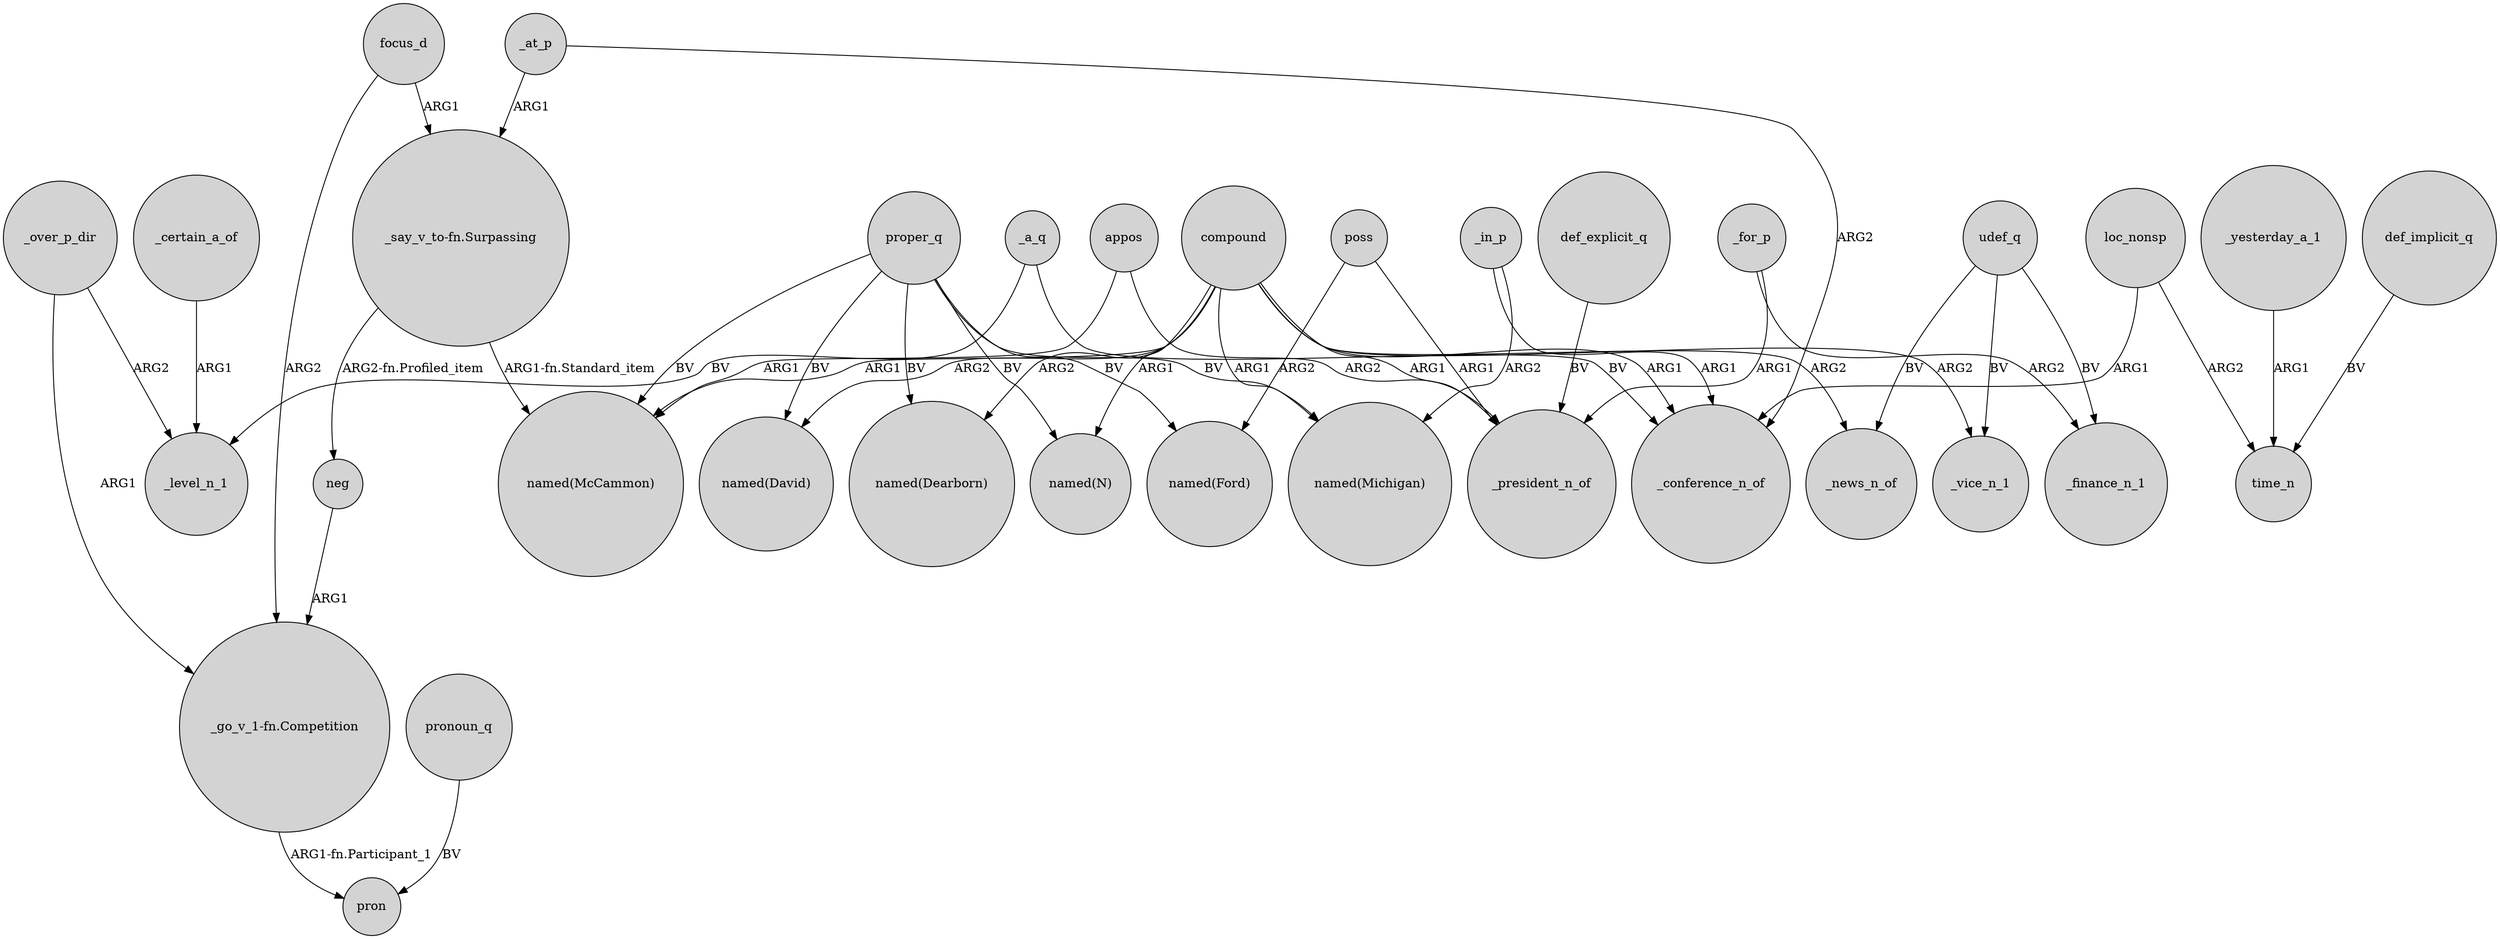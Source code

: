 digraph {
	node [shape=circle style=filled]
	_certain_a_of -> _level_n_1 [label=ARG1]
	proper_q -> "named(Michigan)" [label=BV]
	_over_p_dir -> "_go_v_1-fn.Competition" [label=ARG1]
	appos -> _president_n_of [label=ARG2]
	proper_q -> "named(N)" [label=BV]
	udef_q -> _news_n_of [label=BV]
	neg -> "_go_v_1-fn.Competition" [label=ARG1]
	udef_q -> _finance_n_1 [label=BV]
	compound -> "named(N)" [label=ARG1]
	proper_q -> "named(Ford)" [label=BV]
	compound -> "named(McCammon)" [label=ARG1]
	compound -> "named(Michigan)" [label=ARG1]
	compound -> "named(Dearborn)" [label=ARG2]
	focus_d -> "_go_v_1-fn.Competition" [label=ARG2]
	_yesterday_a_1 -> time_n [label=ARG1]
	proper_q -> "named(McCammon)" [label=BV]
	poss -> _president_n_of [label=ARG1]
	_for_p -> _finance_n_1 [label=ARG2]
	pronoun_q -> pron [label=BV]
	appos -> "named(McCammon)" [label=ARG1]
	udef_q -> _vice_n_1 [label=BV]
	_at_p -> "_say_v_to-fn.Surpassing" [label=ARG1]
	_a_q -> _level_n_1 [label=BV]
	loc_nonsp -> _conference_n_of [label=ARG1]
	compound -> _conference_n_of [label=ARG1]
	proper_q -> "named(Dearborn)" [label=BV]
	poss -> "named(Ford)" [label=ARG2]
	def_explicit_q -> _president_n_of [label=BV]
	compound -> _vice_n_1 [label=ARG2]
	compound -> _news_n_of [label=ARG2]
	_for_p -> _president_n_of [label=ARG1]
	focus_d -> "_say_v_to-fn.Surpassing" [label=ARG1]
	compound -> _president_n_of [label=ARG1]
	loc_nonsp -> time_n [label=ARG2]
	"_go_v_1-fn.Competition" -> pron [label="ARG1-fn.Participant_1"]
	_a_q -> _conference_n_of [label=BV]
	_over_p_dir -> _level_n_1 [label=ARG2]
	_in_p -> "named(Michigan)" [label=ARG2]
	_in_p -> _conference_n_of [label=ARG1]
	"_say_v_to-fn.Surpassing" -> "named(McCammon)" [label="ARG1-fn.Standard_item"]
	proper_q -> "named(David)" [label=BV]
	def_implicit_q -> time_n [label=BV]
	_at_p -> _conference_n_of [label=ARG2]
	compound -> "named(David)" [label=ARG2]
	"_say_v_to-fn.Surpassing" -> neg [label="ARG2-fn.Profiled_item"]
}
